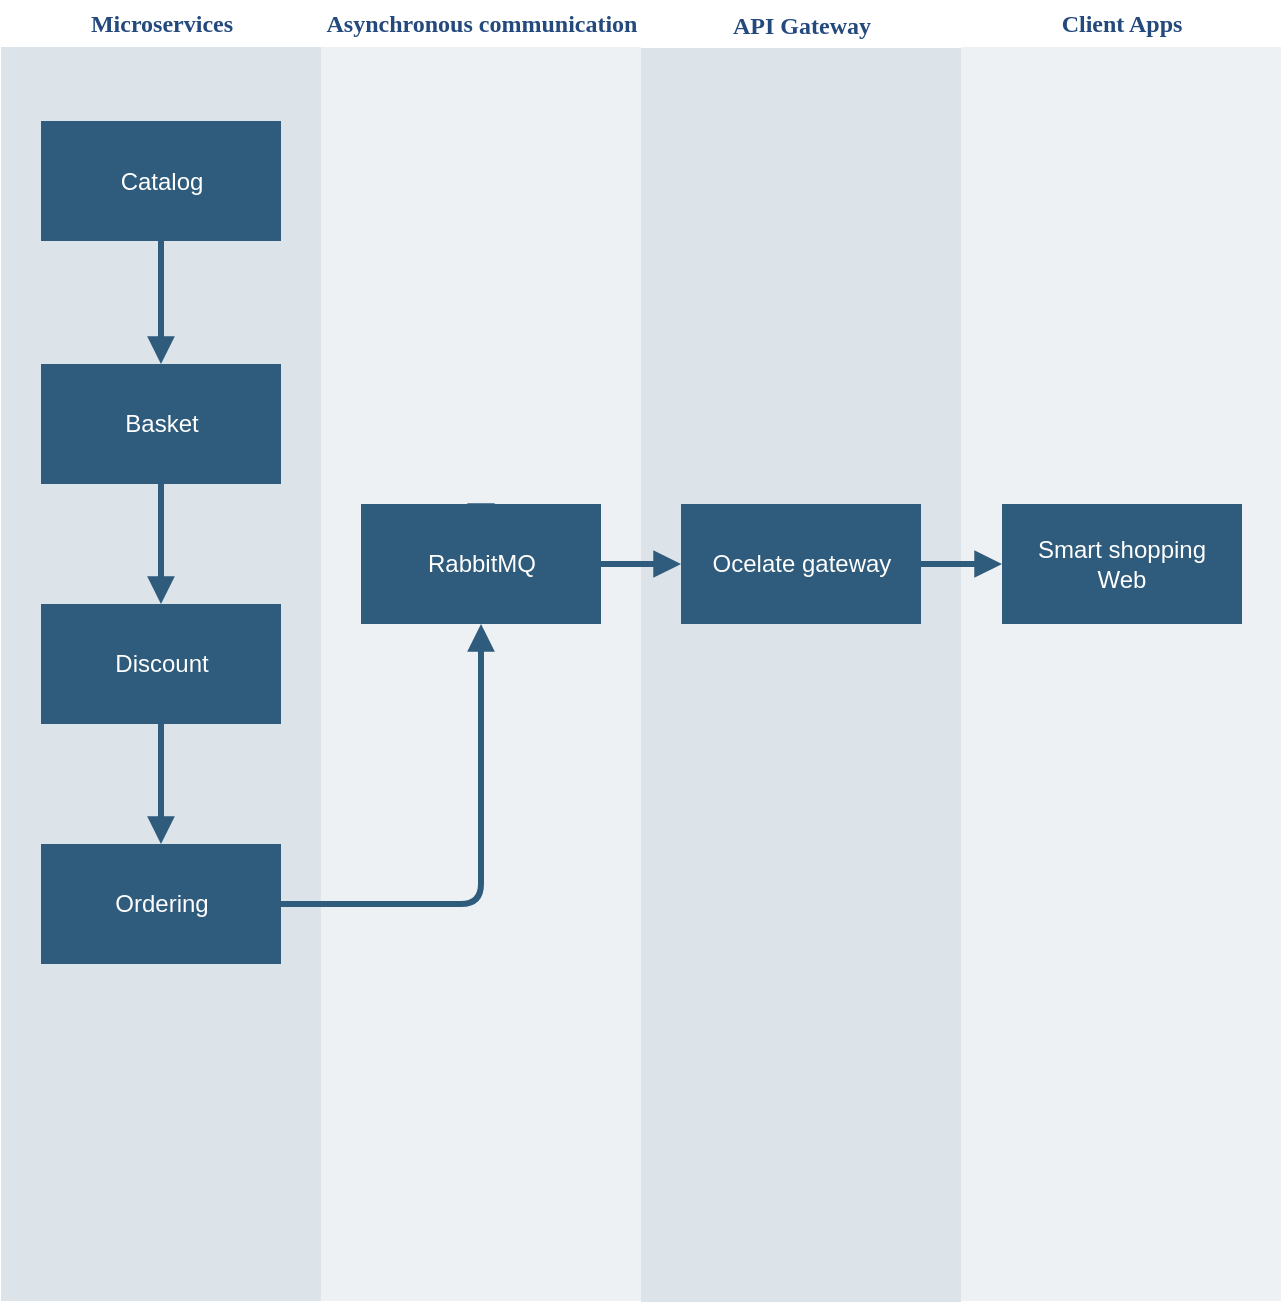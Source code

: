 <mxfile version="17.4.2" type="device"><diagram id="07fea595-8f29-1299-0266-81d95cde20df" name="Page-1"><mxGraphModel dx="1422" dy="857" grid="1" gridSize="10" guides="1" tooltips="1" connect="1" arrows="1" fold="1" page="1" pageScale="1" pageWidth="1169" pageHeight="827" background="#ffffff" math="0" shadow="0"><root><mxCell id="0"/><mxCell id="1" parent="0"/><mxCell id="170" value="&lt;font color=&quot;#23497d&quot;&gt;Microservices&lt;/font&gt;" style="swimlane;whiteSpace=wrap;fillColor=none;swimlaneFillColor=#BAC8D3;fontColor=#2F5B7C;fontFamily=Tahoma;html=1;strokeColor=none;opacity=50;" parent="1" vertex="1"><mxGeometry x="24.5" y="88.5" width="160" height="650" as="geometry"><mxRectangle x="20" y="20" width="80" height="23" as="alternateBounds"/></mxGeometry></mxCell><mxCell id="171" value="Catalog" style="whiteSpace=wrap;shadow=0;fontColor=#FFFFFF;fontFamily=Helvetica;fontStyle=0;html=1;fontSize=12;plain-purple;strokeColor=none;fillColor=#2f5b7c;gradientColor=none;spacing=6;verticalAlign=middle;" parent="170" vertex="1"><mxGeometry x="20" y="60" width="120" height="60" as="geometry"/></mxCell><mxCell id="172" value="Basket" style="whiteSpace=wrap;strokeColor=none;fillColor=#2f5b7c;shadow=0;fontColor=#FFFFFF;fontFamily=Helvetica;fontStyle=0;html=1;fontSize=12;spacing=6;verticalAlign=middle;" parent="170" vertex="1"><mxGeometry x="20" y="181.5" width="120" height="60" as="geometry"/></mxCell><mxCell id="173" value="Discount" style="whiteSpace=wrap;strokeColor=none;fillColor=#2f5b7c;shadow=0;fontColor=#FFFFFF;fontFamily=Helvetica;fontStyle=0;html=1;fontSize=12;spacing=6;verticalAlign=middle;" parent="170" vertex="1"><mxGeometry x="20" y="301.5" width="120" height="60" as="geometry"/></mxCell><mxCell id="174" value="" style="edgeStyle=segmentEdgeStyle;strokeColor=#2F5B7C;strokeWidth=3;html=1;endArrow=block;endFill=1;" parent="170" source="172" target="173" edge="1"><mxGeometry width="100" height="100" relative="1" as="geometry"><mxPoint x="170" y="397.5" as="sourcePoint"/><mxPoint x="270" y="472.5" as="targetPoint"/></mxGeometry></mxCell><mxCell id="175" value="" style="edgeStyle=segmentEdgeStyle;strokeColor=#2F5B7C;strokeWidth=3;html=1;endArrow=block;endFill=1;" parent="170" source="171" target="172" edge="1"><mxGeometry width="100" height="100" relative="1" as="geometry"><mxPoint x="160" y="110" as="sourcePoint"/><mxPoint x="260" y="185" as="targetPoint"/></mxGeometry></mxCell><mxCell id="pIMcaQ3s0tuzjeZ1rg1c-220" value="Ordering" style="whiteSpace=wrap;strokeColor=none;fillColor=#2f5b7c;shadow=0;fontColor=#FFFFFF;fontFamily=Helvetica;fontStyle=0;html=1;fontSize=12;spacing=6;verticalAlign=middle;" vertex="1" parent="170"><mxGeometry x="20" y="421.5" width="120" height="60" as="geometry"/></mxCell><mxCell id="pIMcaQ3s0tuzjeZ1rg1c-236" value="" style="edgeStyle=segmentEdgeStyle;strokeColor=#2F5B7C;strokeWidth=3;html=1;endArrow=block;endFill=1;exitX=0.5;exitY=1;exitDx=0;exitDy=0;" edge="1" parent="170" source="173" target="pIMcaQ3s0tuzjeZ1rg1c-220"><mxGeometry width="100" height="100" relative="1" as="geometry"><mxPoint x="985.5" y="221.5" as="sourcePoint"/><mxPoint x="985.5" y="281.5" as="targetPoint"/></mxGeometry></mxCell><mxCell id="183" value="&lt;font color=&quot;#23497d&quot;&gt;Asynchronous communication&lt;/font&gt;" style="swimlane;whiteSpace=wrap;fillColor=none;swimlaneFillColor=#BAC8D3;fontColor=#2F5B7C;fontFamily=Tahoma;html=1;strokeColor=none;opacity=25;" parent="1" vertex="1"><mxGeometry x="184.5" y="88.5" width="160" height="650" as="geometry"><mxRectangle x="20" y="20" width="80" height="23" as="alternateBounds"/></mxGeometry></mxCell><mxCell id="184" value="RabbitMQ" style="whiteSpace=wrap;shadow=0;fontColor=#FFFFFF;fontFamily=Helvetica;fontStyle=0;html=1;fontSize=12;plain-purple;strokeColor=none;fillColor=#2f5b7c;gradientColor=none;spacing=6;verticalAlign=middle;" parent="183" vertex="1"><mxGeometry x="20" y="251.5" width="120" height="60" as="geometry"/></mxCell><mxCell id="186" value="" style="edgeStyle=segmentEdgeStyle;strokeColor=#2F5B7C;strokeWidth=3;html=1;endArrow=block;endFill=1;" parent="183" source="184" edge="1"><mxGeometry width="100" height="100" relative="1" as="geometry"><mxPoint x="-10" y="100" as="sourcePoint"/><mxPoint x="80" y="265" as="targetPoint"/></mxGeometry></mxCell><mxCell id="193" value="&lt;font color=&quot;#23497d&quot;&gt;Client Apps&lt;/font&gt;" style="swimlane;whiteSpace=wrap;fillColor=none;swimlaneFillColor=#BAC8D3;fontColor=#2F5B7C;fontFamily=Tahoma;html=1;strokeColor=none;opacity=25;" parent="1" vertex="1"><mxGeometry x="504.5" y="88.5" width="160" height="650" as="geometry"><mxRectangle x="20" y="20" width="80" height="23" as="alternateBounds"/></mxGeometry></mxCell><mxCell id="195" value="Smart shopping&lt;br&gt;Web" style="whiteSpace=wrap;strokeColor=none;fillColor=#2f5b7c;shadow=0;fontColor=#FFFFFF;fontFamily=Helvetica;fontStyle=0;html=1;fontSize=12;spacing=6;verticalAlign=middle;" parent="193" vertex="1"><mxGeometry x="20.5" y="251.5" width="120" height="60" as="geometry"/></mxCell><mxCell id="pIMcaQ3s0tuzjeZ1rg1c-222" value="&lt;font color=&quot;#23497d&quot;&gt;API Gateway&lt;/font&gt;" style="swimlane;whiteSpace=wrap;fillColor=none;swimlaneFillColor=#BAC8D3;fontColor=#2F5B7C;fontFamily=Tahoma;html=1;strokeColor=none;opacity=50;" vertex="1" parent="1"><mxGeometry x="344.5" y="89" width="160" height="650" as="geometry"><mxRectangle x="20" y="20" width="80" height="23" as="alternateBounds"/></mxGeometry></mxCell><mxCell id="pIMcaQ3s0tuzjeZ1rg1c-225" value="Ocelate gateway" style="whiteSpace=wrap;strokeColor=none;fillColor=#2f5b7c;shadow=0;fontColor=#FFFFFF;fontFamily=Helvetica;fontStyle=0;html=1;fontSize=12;spacing=6;verticalAlign=middle;" vertex="1" parent="pIMcaQ3s0tuzjeZ1rg1c-222"><mxGeometry x="20" y="251" width="120" height="60" as="geometry"/></mxCell><mxCell id="pIMcaQ3s0tuzjeZ1rg1c-233" value="" style="edgeStyle=segmentEdgeStyle;strokeColor=#2F5B7C;strokeWidth=3;html=1;endArrow=block;endFill=1;exitX=1;exitY=0.5;exitDx=0;exitDy=0;entryX=0;entryY=0.5;entryDx=0;entryDy=0;" edge="1" parent="1" source="pIMcaQ3s0tuzjeZ1rg1c-225" target="195"><mxGeometry width="100" height="100" relative="1" as="geometry"><mxPoint x="980" y="430" as="sourcePoint"/><mxPoint x="980" y="490" as="targetPoint"/></mxGeometry></mxCell><mxCell id="pIMcaQ3s0tuzjeZ1rg1c-234" value="" style="edgeStyle=segmentEdgeStyle;strokeColor=#2F5B7C;strokeWidth=3;html=1;endArrow=block;endFill=1;exitX=1;exitY=0.5;exitDx=0;exitDy=0;entryX=0;entryY=0.5;entryDx=0;entryDy=0;" edge="1" parent="1" source="184" target="pIMcaQ3s0tuzjeZ1rg1c-225"><mxGeometry width="100" height="100" relative="1" as="geometry"><mxPoint x="1010" y="450" as="sourcePoint"/><mxPoint x="1010" y="510" as="targetPoint"/></mxGeometry></mxCell><mxCell id="pIMcaQ3s0tuzjeZ1rg1c-235" value="" style="edgeStyle=segmentEdgeStyle;strokeColor=#2F5B7C;strokeWidth=3;html=1;endArrow=block;endFill=1;exitX=1;exitY=0.5;exitDx=0;exitDy=0;entryX=0.5;entryY=1;entryDx=0;entryDy=0;" edge="1" parent="1" source="pIMcaQ3s0tuzjeZ1rg1c-220" target="184"><mxGeometry width="100" height="100" relative="1" as="geometry"><mxPoint x="1020" y="430" as="sourcePoint"/><mxPoint x="1020" y="490" as="targetPoint"/></mxGeometry></mxCell></root></mxGraphModel></diagram></mxfile>
